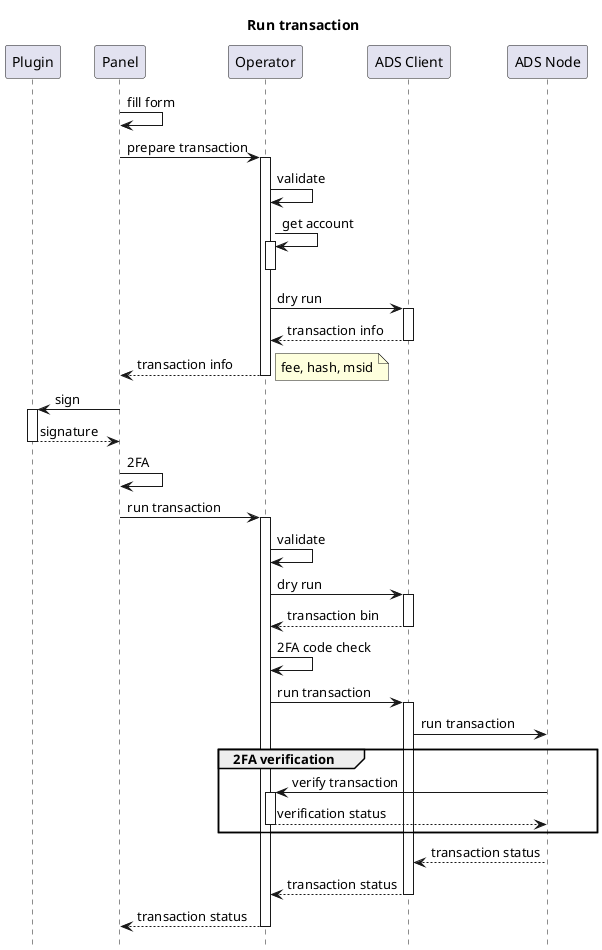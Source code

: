 @startuml
hide footbox
title Run transaction

participant Plugin
participant Panel
participant Operator
participant "ADS Client" as ADS
participant "ADS Node" as Node

Panel -> Panel: fill form

Panel -> Operator: prepare transaction
activate Operator
Operator -> Operator: validate
Operator -> Operator: get account
activate Operator
deactivate Operator
Operator -> ADS: dry run
activate ADS
ADS --> Operator: transaction info
deactivate ADS
Operator --> Panel: transaction info
note right: fee, hash, msid
deactivate Operator

Panel -> Plugin: sign
activate Plugin
Plugin --> Panel: signature
deactivate Plugin

Panel -> Panel: 2FA

Panel -> Operator: run transaction
activate Operator
Operator -> Operator: validate
Operator -> ADS: dry run
activate ADS
ADS --> Operator: transaction bin
deactivate ADS
Operator -> Operator: 2FA code check
Operator -> ADS: run transaction
activate ADS
ADS -> Node: run transaction
group 2FA verification
Node -> Operator: verify transaction
activate Operator
Operator --> Node: verification status
deactivate Operator
end
Node --> ADS: transaction status
ADS --> Operator: transaction status
deactivate ADS
Operator --> Panel: transaction status
deactivate Operator

@enduml